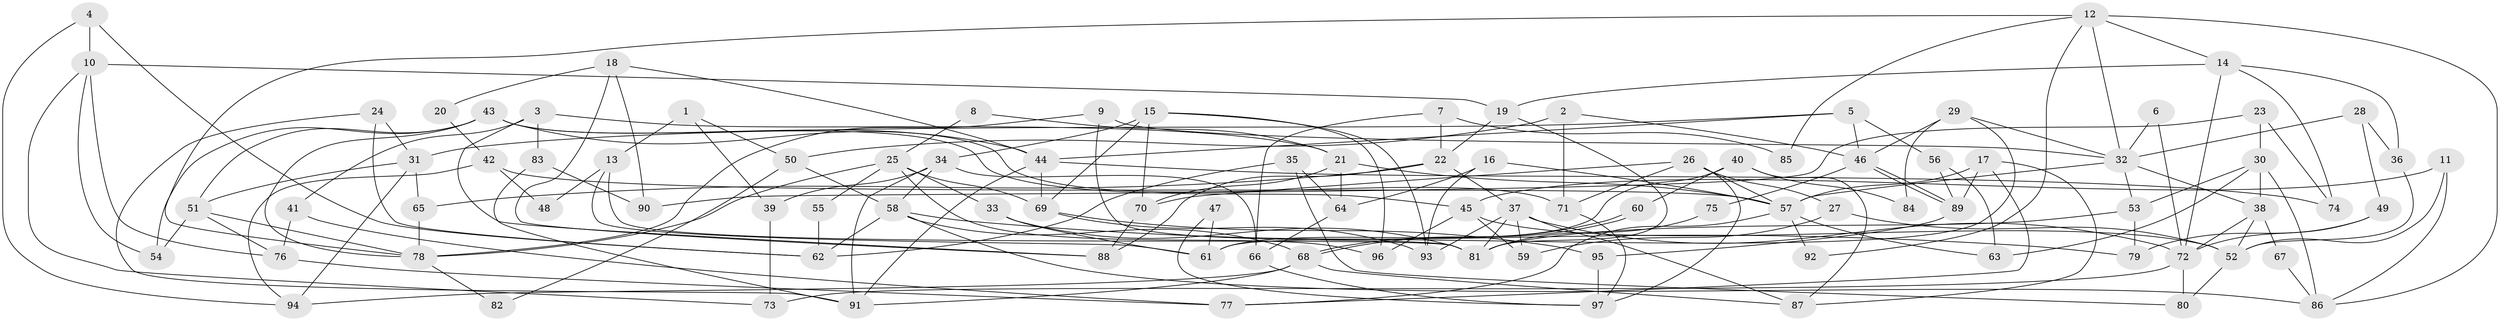 // Generated by graph-tools (version 1.1) at 2025/14/03/09/25 04:14:52]
// undirected, 97 vertices, 194 edges
graph export_dot {
graph [start="1"]
  node [color=gray90,style=filled];
  1;
  2;
  3;
  4;
  5;
  6;
  7;
  8;
  9;
  10;
  11;
  12;
  13;
  14;
  15;
  16;
  17;
  18;
  19;
  20;
  21;
  22;
  23;
  24;
  25;
  26;
  27;
  28;
  29;
  30;
  31;
  32;
  33;
  34;
  35;
  36;
  37;
  38;
  39;
  40;
  41;
  42;
  43;
  44;
  45;
  46;
  47;
  48;
  49;
  50;
  51;
  52;
  53;
  54;
  55;
  56;
  57;
  58;
  59;
  60;
  61;
  62;
  63;
  64;
  65;
  66;
  67;
  68;
  69;
  70;
  71;
  72;
  73;
  74;
  75;
  76;
  77;
  78;
  79;
  80;
  81;
  82;
  83;
  84;
  85;
  86;
  87;
  88;
  89;
  90;
  91;
  92;
  93;
  94;
  95;
  96;
  97;
  1 -- 50;
  1 -- 39;
  1 -- 13;
  2 -- 46;
  2 -- 71;
  2 -- 50;
  3 -- 88;
  3 -- 83;
  3 -- 21;
  3 -- 41;
  4 -- 94;
  4 -- 10;
  4 -- 62;
  5 -- 31;
  5 -- 46;
  5 -- 44;
  5 -- 56;
  6 -- 32;
  6 -- 72;
  7 -- 22;
  7 -- 66;
  7 -- 85;
  8 -- 25;
  8 -- 21;
  9 -- 32;
  9 -- 78;
  9 -- 81;
  10 -- 76;
  10 -- 19;
  10 -- 54;
  10 -- 73;
  11 -- 45;
  11 -- 52;
  11 -- 86;
  12 -- 32;
  12 -- 86;
  12 -- 14;
  12 -- 78;
  12 -- 85;
  12 -- 92;
  13 -- 81;
  13 -- 48;
  13 -- 61;
  14 -- 72;
  14 -- 19;
  14 -- 36;
  14 -- 74;
  15 -- 93;
  15 -- 96;
  15 -- 34;
  15 -- 69;
  15 -- 70;
  16 -- 64;
  16 -- 57;
  16 -- 93;
  17 -- 57;
  17 -- 87;
  17 -- 77;
  17 -- 89;
  18 -- 44;
  18 -- 88;
  18 -- 20;
  18 -- 90;
  19 -- 81;
  19 -- 22;
  20 -- 42;
  21 -- 57;
  21 -- 64;
  21 -- 70;
  22 -- 37;
  22 -- 65;
  22 -- 88;
  23 -- 30;
  23 -- 74;
  23 -- 90;
  24 -- 31;
  24 -- 91;
  24 -- 62;
  25 -- 69;
  25 -- 78;
  25 -- 33;
  25 -- 55;
  25 -- 96;
  26 -- 70;
  26 -- 71;
  26 -- 27;
  26 -- 57;
  26 -- 97;
  27 -- 52;
  27 -- 59;
  28 -- 49;
  28 -- 36;
  28 -- 32;
  29 -- 32;
  29 -- 61;
  29 -- 46;
  29 -- 84;
  30 -- 86;
  30 -- 63;
  30 -- 38;
  30 -- 53;
  31 -- 51;
  31 -- 65;
  31 -- 94;
  32 -- 57;
  32 -- 38;
  32 -- 53;
  33 -- 81;
  33 -- 61;
  34 -- 91;
  34 -- 39;
  34 -- 58;
  34 -- 66;
  35 -- 62;
  35 -- 64;
  35 -- 80;
  36 -- 52;
  37 -- 72;
  37 -- 81;
  37 -- 59;
  37 -- 87;
  37 -- 93;
  38 -- 52;
  38 -- 67;
  38 -- 72;
  39 -- 73;
  40 -- 61;
  40 -- 87;
  40 -- 60;
  40 -- 84;
  41 -- 76;
  41 -- 77;
  42 -- 57;
  42 -- 94;
  42 -- 48;
  43 -- 51;
  43 -- 44;
  43 -- 45;
  43 -- 54;
  43 -- 71;
  43 -- 78;
  44 -- 69;
  44 -- 74;
  44 -- 91;
  45 -- 59;
  45 -- 52;
  45 -- 96;
  46 -- 89;
  46 -- 89;
  46 -- 75;
  47 -- 97;
  47 -- 61;
  49 -- 72;
  49 -- 79;
  50 -- 58;
  50 -- 82;
  51 -- 54;
  51 -- 78;
  51 -- 76;
  52 -- 80;
  53 -- 79;
  53 -- 81;
  55 -- 62;
  56 -- 89;
  56 -- 63;
  57 -- 77;
  57 -- 63;
  57 -- 92;
  58 -- 62;
  58 -- 68;
  58 -- 79;
  58 -- 86;
  60 -- 68;
  60 -- 68;
  64 -- 66;
  65 -- 78;
  66 -- 97;
  67 -- 86;
  68 -- 87;
  68 -- 91;
  68 -- 94;
  69 -- 93;
  69 -- 95;
  70 -- 88;
  71 -- 97;
  72 -- 80;
  72 -- 73;
  75 -- 81;
  76 -- 77;
  78 -- 82;
  83 -- 91;
  83 -- 90;
  89 -- 95;
  95 -- 97;
}
